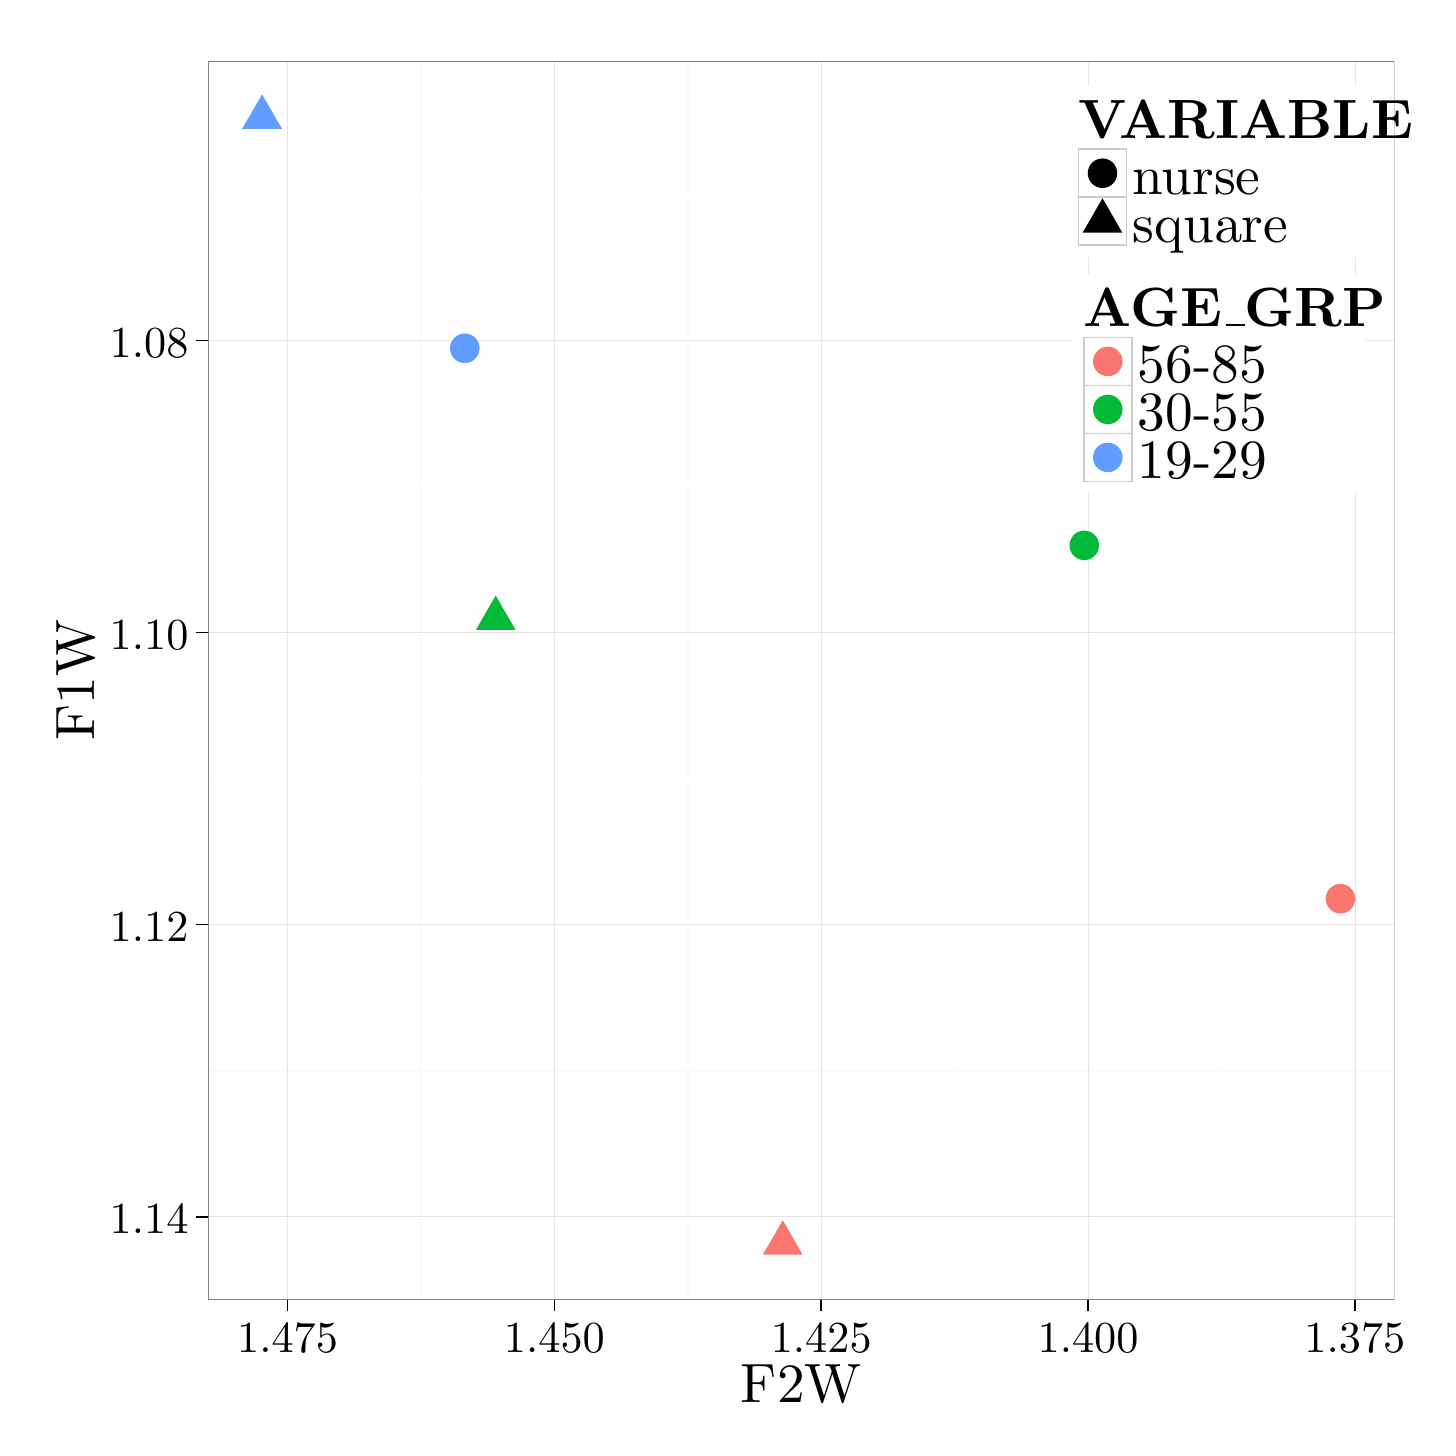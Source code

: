 % Created by tikzDevice version 0.8.1 on 2016-02-09 02:15:29
% !TEX encoding = UTF-8 Unicode
\begin{tikzpicture}[x=1pt,y=1pt]
\definecolor{fillColor}{RGB}{255,255,255}
\path[use as bounding box,fill=fillColor,fill opacity=0.00] (0,0) rectangle (505.89,505.89);
\begin{scope}
\path[clip] (  0.00,  0.00) rectangle (505.89,505.89);
\definecolor{drawColor}{RGB}{255,255,255}
\definecolor{fillColor}{RGB}{255,255,255}

\path[draw=drawColor,line width= 0.6pt,line join=round,line cap=round,fill=fillColor] (  0.00, -0.00) rectangle (505.89,505.89);
\end{scope}
\begin{scope}
\path[clip] ( 65.21, 46.31) rectangle (493.85,493.84);
\definecolor{fillColor}{RGB}{255,255,255}

\path[fill=fillColor] ( 65.21, 46.31) rectangle (493.85,493.84);
\definecolor{drawColor}{gray}{0.98}

\path[draw=drawColor,line width= 0.6pt,line join=round] ( 65.21,445.64) --
	(493.85,445.64);

\path[draw=drawColor,line width= 0.6pt,line join=round] ( 65.21,340.09) --
	(493.85,340.09);

\path[draw=drawColor,line width= 0.6pt,line join=round] ( 65.21,234.55) --
	(493.85,234.55);

\path[draw=drawColor,line width= 0.6pt,line join=round] ( 65.21,129.00) --
	(493.85,129.00);

\path[draw=drawColor,line width= 0.6pt,line join=round] (431.38, 46.31) --
	(431.38,493.84);

\path[draw=drawColor,line width= 0.6pt,line join=round] (334.96, 46.31) --
	(334.96,493.84);

\path[draw=drawColor,line width= 0.6pt,line join=round] (238.54, 46.31) --
	(238.54,493.84);

\path[draw=drawColor,line width= 0.6pt,line join=round] (142.12, 46.31) --
	(142.12,493.84);
\definecolor{drawColor}{gray}{0.90}

\path[draw=drawColor,line width= 0.2pt,line join=round] ( 65.21,392.86) --
	(493.85,392.86);

\path[draw=drawColor,line width= 0.2pt,line join=round] ( 65.21,287.32) --
	(493.85,287.32);

\path[draw=drawColor,line width= 0.2pt,line join=round] ( 65.21,181.78) --
	(493.85,181.78);

\path[draw=drawColor,line width= 0.2pt,line join=round] ( 65.21, 76.23) --
	(493.85, 76.23);

\path[draw=drawColor,line width= 0.2pt,line join=round] (479.59, 46.31) --
	(479.59,493.84);

\path[draw=drawColor,line width= 0.2pt,line join=round] (383.17, 46.31) --
	(383.17,493.84);

\path[draw=drawColor,line width= 0.2pt,line join=round] (286.75, 46.31) --
	(286.75,493.84);

\path[draw=drawColor,line width= 0.2pt,line join=round] (190.33, 46.31) --
	(190.33,493.84);

\path[draw=drawColor,line width= 0.2pt,line join=round] ( 93.92, 46.31) --
	( 93.92,493.84);
\definecolor{fillColor}{RGB}{248,118,109}

\path[fill=fillColor] (474.36,191.13) circle (  5.33);

\path[fill=fillColor] (272.85, 74.95) --
	(280.03, 62.50) --
	(265.66, 62.50) --
	cycle;
\definecolor{fillColor}{RGB}{0,186,56}

\path[fill=fillColor] (381.79,318.82) circle (  5.33);

\path[fill=fillColor] (169.12,300.68) --
	(176.31,288.24) --
	(161.94,288.24) --
	cycle;
\definecolor{fillColor}{RGB}{97,156,255}

\path[fill=fillColor] (157.95,390.03) circle (  5.33);

\path[fill=fillColor] ( 84.70,481.80) --
	( 91.88,469.35) --
	( 77.51,469.35) --
	cycle;
\definecolor{drawColor}{gray}{0.50}

\path[draw=drawColor,line width= 0.6pt,line join=round,line cap=round] ( 65.21, 46.31) rectangle (493.85,493.84);
\end{scope}
\begin{scope}
\path[clip] (  0.00,  0.00) rectangle (505.89,505.89);
\definecolor{drawColor}{RGB}{0,0,0}

\node[text=drawColor,anchor=base east,inner sep=0pt, outer sep=0pt, scale=  1.60] at ( 58.10,386.83) {1.08};

\node[text=drawColor,anchor=base east,inner sep=0pt, outer sep=0pt, scale=  1.60] at ( 58.10,281.29) {1.10};

\node[text=drawColor,anchor=base east,inner sep=0pt, outer sep=0pt, scale=  1.60] at ( 58.10,175.74) {1.12};

\node[text=drawColor,anchor=base east,inner sep=0pt, outer sep=0pt, scale=  1.60] at ( 58.10, 70.20) {1.14};
\end{scope}
\begin{scope}
\path[clip] (  0.00,  0.00) rectangle (505.89,505.89);
\definecolor{drawColor}{RGB}{0,0,0}

\path[draw=drawColor,line width= 0.6pt,line join=round] ( 60.95,392.86) --
	( 65.21,392.86);

\path[draw=drawColor,line width= 0.6pt,line join=round] ( 60.95,287.32) --
	( 65.21,287.32);

\path[draw=drawColor,line width= 0.6pt,line join=round] ( 60.95,181.78) --
	( 65.21,181.78);

\path[draw=drawColor,line width= 0.6pt,line join=round] ( 60.95, 76.23) --
	( 65.21, 76.23);
\end{scope}
\begin{scope}
\path[clip] (  0.00,  0.00) rectangle (505.89,505.89);
\definecolor{drawColor}{RGB}{0,0,0}

\path[draw=drawColor,line width= 0.6pt,line join=round] (479.59, 42.04) --
	(479.59, 46.31);

\path[draw=drawColor,line width= 0.6pt,line join=round] (383.17, 42.04) --
	(383.17, 46.31);

\path[draw=drawColor,line width= 0.6pt,line join=round] (286.75, 42.04) --
	(286.75, 46.31);

\path[draw=drawColor,line width= 0.6pt,line join=round] (190.33, 42.04) --
	(190.33, 46.31);

\path[draw=drawColor,line width= 0.6pt,line join=round] ( 93.92, 42.04) --
	( 93.92, 46.31);
\end{scope}
\begin{scope}
\path[clip] (  0.00,  0.00) rectangle (505.89,505.89);
\definecolor{drawColor}{RGB}{0,0,0}

\node[text=drawColor,anchor=base,inner sep=0pt, outer sep=0pt, scale=  1.60] at (479.59, 27.13) {1.375};

\node[text=drawColor,anchor=base,inner sep=0pt, outer sep=0pt, scale=  1.60] at (383.17, 27.13) {1.400};

\node[text=drawColor,anchor=base,inner sep=0pt, outer sep=0pt, scale=  1.60] at (286.75, 27.13) {1.425};

\node[text=drawColor,anchor=base,inner sep=0pt, outer sep=0pt, scale=  1.60] at (190.33, 27.13) {1.450};

\node[text=drawColor,anchor=base,inner sep=0pt, outer sep=0pt, scale=  1.60] at ( 93.92, 27.13) {1.475};
\end{scope}
\begin{scope}
\path[clip] (  0.00,  0.00) rectangle (505.89,505.89);
\definecolor{drawColor}{RGB}{0,0,0}

\node[text=drawColor,anchor=base,inner sep=0pt, outer sep=0pt, scale=  2.00] at (279.53,  9.03) {F2W};
\end{scope}
\begin{scope}
\path[clip] (  0.00,  0.00) rectangle (505.89,505.89);
\definecolor{drawColor}{RGB}{0,0,0}

\node[text=drawColor,rotate= 90.00,anchor=base,inner sep=0pt, outer sep=0pt, scale=  2.00] at ( 24.12,270.08) {F1W};
\end{scope}
\begin{scope}
\path[clip] (  0.00,  0.00) rectangle (505.89,505.89);
\definecolor{fillColor}{RGB}{255,255,255}

\path[fill=fillColor] (375.44,423.00) rectangle (484.98,484.98);
\end{scope}
\begin{scope}
\path[clip] (  0.00,  0.00) rectangle (505.89,505.89);
\definecolor{drawColor}{RGB}{0,0,0}

\node[text=drawColor,anchor=base west,inner sep=0pt, outer sep=0pt, scale=  2.00] at (379.71,465.96) {\bfseries VARIABLE};
\end{scope}
\begin{scope}
\path[clip] (  0.00,  0.00) rectangle (505.89,505.89);
\definecolor{drawColor}{gray}{0.80}
\definecolor{fillColor}{RGB}{255,255,255}

\path[draw=drawColor,line width= 0.6pt,line join=round,line cap=round,fill=fillColor] (379.71,444.61) rectangle (397.06,461.96);
\end{scope}
\begin{scope}
\path[clip] (  0.00,  0.00) rectangle (505.89,505.89);
\definecolor{fillColor}{RGB}{0,0,0}

\path[fill=fillColor] (388.38,453.29) circle (  5.33);
\end{scope}
\begin{scope}
\path[clip] (  0.00,  0.00) rectangle (505.89,505.89);
\definecolor{drawColor}{gray}{0.80}
\definecolor{fillColor}{RGB}{255,255,255}

\path[draw=drawColor,line width= 0.6pt,line join=round,line cap=round,fill=fillColor] (379.71,427.27) rectangle (397.06,444.61);
\end{scope}
\begin{scope}
\path[clip] (  0.00,  0.00) rectangle (505.89,505.89);
\definecolor{fillColor}{RGB}{0,0,0}

\path[fill=fillColor] (388.38,444.24) --
	(395.57,431.79) --
	(381.20,431.79) --
	cycle;
\end{scope}
\begin{scope}
\path[clip] (  0.00,  0.00) rectangle (505.89,505.89);
\definecolor{drawColor}{RGB}{0,0,0}

\node[text=drawColor,anchor=base west,inner sep=0pt, outer sep=0pt, scale=  2.00] at (399.22,445.75) {nurse};
\end{scope}
\begin{scope}
\path[clip] (  0.00,  0.00) rectangle (505.89,505.89);
\definecolor{drawColor}{RGB}{0,0,0}

\node[text=drawColor,anchor=base west,inner sep=0pt, outer sep=0pt, scale=  2.00] at (399.22,428.40) {square};
\end{scope}
\begin{scope}
\path[clip] (  0.00,  0.00) rectangle (505.89,505.89);
\definecolor{fillColor}{RGB}{255,255,255}

\path[fill=fillColor] (377.36,337.66) rectangle (483.06,416.98);
\end{scope}
\begin{scope}
\path[clip] (  0.00,  0.00) rectangle (505.89,505.89);
\definecolor{drawColor}{RGB}{0,0,0}

\node[text=drawColor,anchor=base west,inner sep=0pt, outer sep=0pt, scale=  2.00] at (381.63,397.96) {\bfseries AGE{\_{}}GRP};
\end{scope}
\begin{scope}
\path[clip] (  0.00,  0.00) rectangle (505.89,505.89);
\definecolor{drawColor}{gray}{0.80}
\definecolor{fillColor}{RGB}{255,255,255}

\path[draw=drawColor,line width= 0.6pt,line join=round,line cap=round,fill=fillColor] (381.63,376.62) rectangle (398.97,393.96);
\end{scope}
\begin{scope}
\path[clip] (  0.00,  0.00) rectangle (505.89,505.89);
\definecolor{fillColor}{RGB}{248,118,109}

\path[fill=fillColor] (390.30,385.29) circle (  5.33);
\end{scope}
\begin{scope}
\path[clip] (  0.00,  0.00) rectangle (505.89,505.89);
\definecolor{drawColor}{gray}{0.80}
\definecolor{fillColor}{RGB}{255,255,255}

\path[draw=drawColor,line width= 0.6pt,line join=round,line cap=round,fill=fillColor] (381.63,359.27) rectangle (398.97,376.62);
\end{scope}
\begin{scope}
\path[clip] (  0.00,  0.00) rectangle (505.89,505.89);
\definecolor{fillColor}{RGB}{0,186,56}

\path[fill=fillColor] (390.30,367.94) circle (  5.33);
\end{scope}
\begin{scope}
\path[clip] (  0.00,  0.00) rectangle (505.89,505.89);
\definecolor{drawColor}{gray}{0.80}
\definecolor{fillColor}{RGB}{255,255,255}

\path[draw=drawColor,line width= 0.6pt,line join=round,line cap=round,fill=fillColor] (381.63,341.93) rectangle (398.97,359.27);
\end{scope}
\begin{scope}
\path[clip] (  0.00,  0.00) rectangle (505.89,505.89);
\definecolor{fillColor}{RGB}{97,156,255}

\path[fill=fillColor] (390.30,350.60) circle (  5.33);
\end{scope}
\begin{scope}
\path[clip] (  0.00,  0.00) rectangle (505.89,505.89);
\definecolor{drawColor}{RGB}{0,0,0}

\node[text=drawColor,anchor=base west,inner sep=0pt, outer sep=0pt, scale=  2.00] at (401.14,377.75) {56-85};
\end{scope}
\begin{scope}
\path[clip] (  0.00,  0.00) rectangle (505.89,505.89);
\definecolor{drawColor}{RGB}{0,0,0}

\node[text=drawColor,anchor=base west,inner sep=0pt, outer sep=0pt, scale=  2.00] at (401.14,360.40) {30-55};
\end{scope}
\begin{scope}
\path[clip] (  0.00,  0.00) rectangle (505.89,505.89);
\definecolor{drawColor}{RGB}{0,0,0}

\node[text=drawColor,anchor=base west,inner sep=0pt, outer sep=0pt, scale=  2.00] at (401.14,343.06) {19-29};
\end{scope}
\end{tikzpicture}
